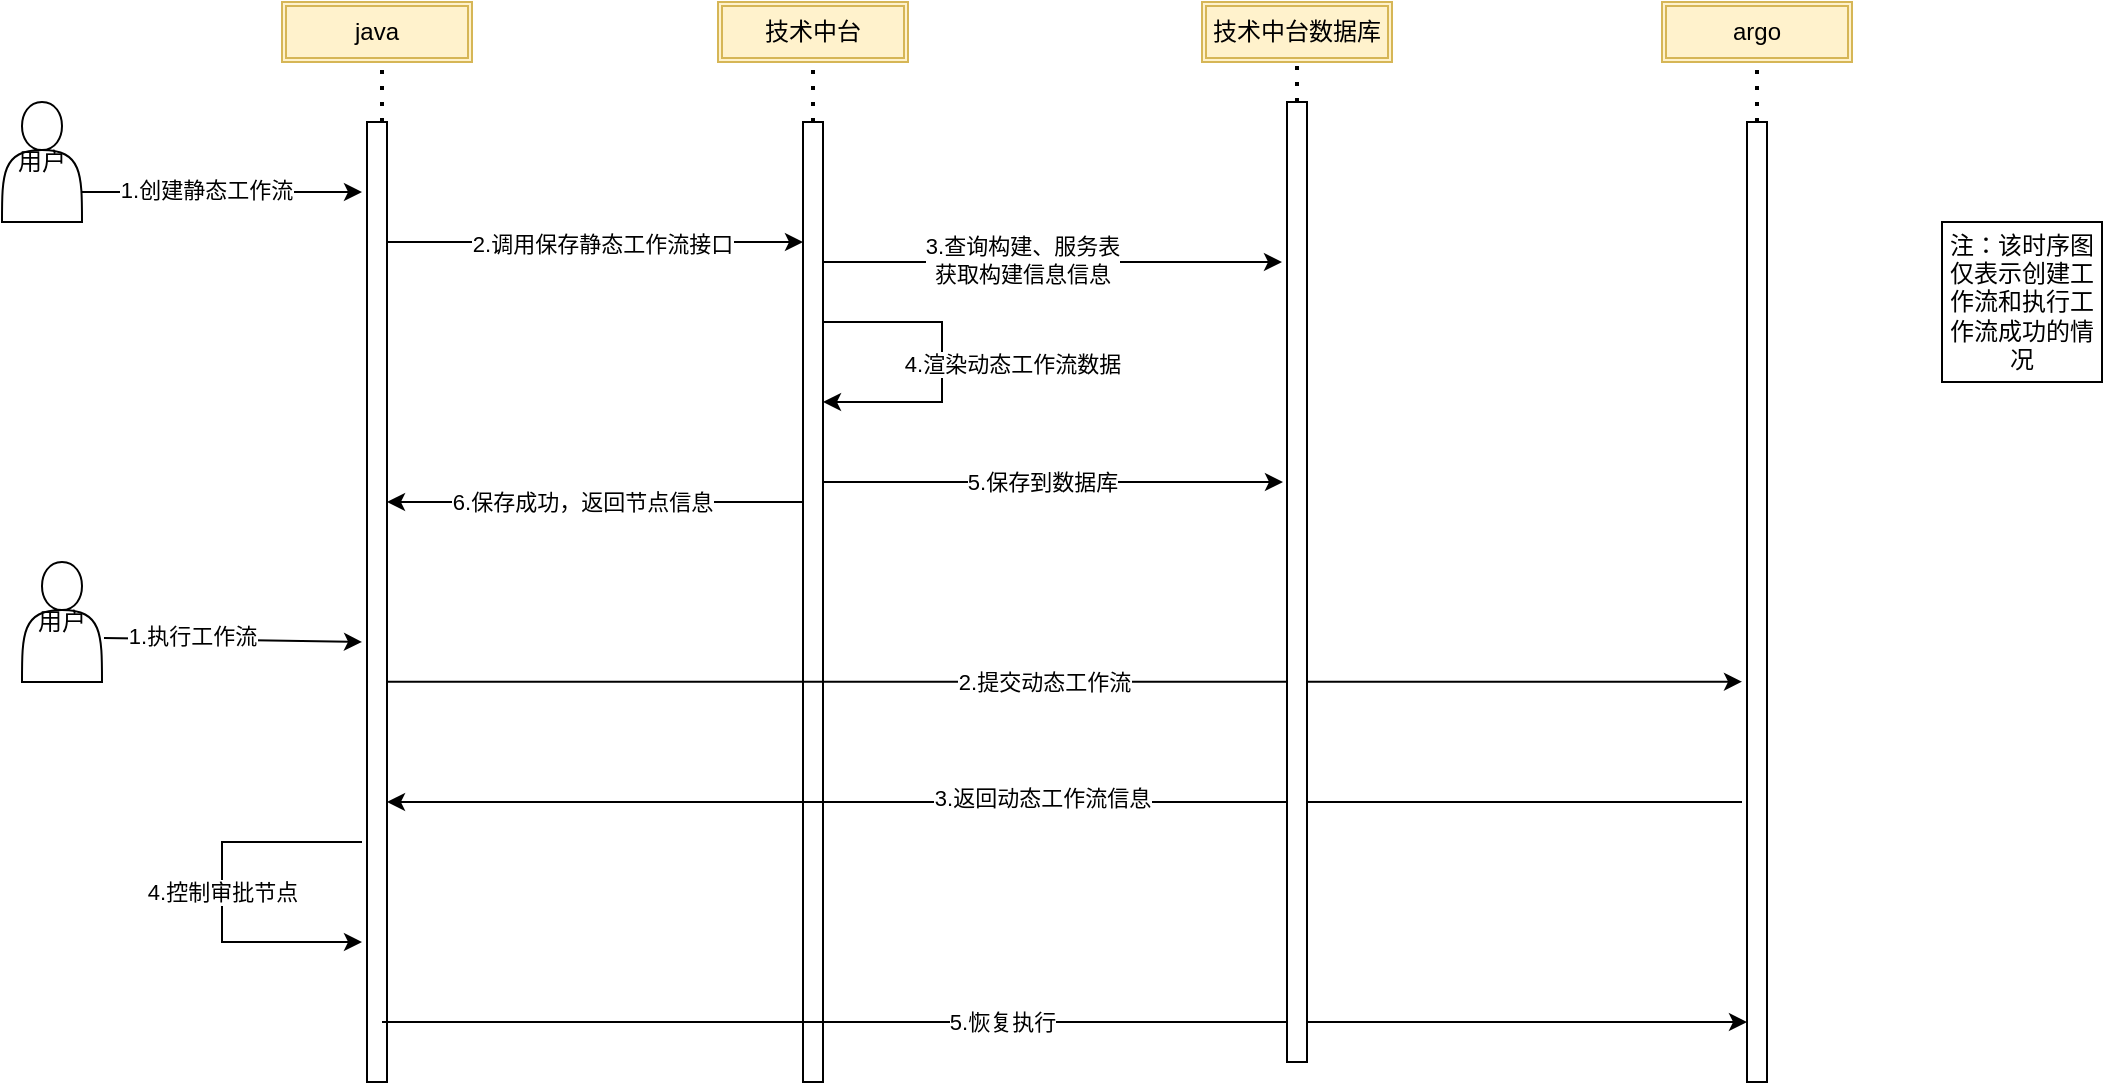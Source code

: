 <mxfile version="21.2.9" type="github">
  <diagram name="Page-1" id="om6kfkXCuX2hDVb3iTbD">
    <mxGraphModel dx="1259" dy="685" grid="1" gridSize="10" guides="1" tooltips="1" connect="1" arrows="1" fold="1" page="1" pageScale="1" pageWidth="1169" pageHeight="1654" math="0" shadow="0">
      <root>
        <mxCell id="0" />
        <mxCell id="1" parent="0" />
        <mxCell id="eexkDwBA2EC4KnZvLFfI-3" value="" style="html=1;points=[];perimeter=orthogonalPerimeter;outlineConnect=0;targetShapes=umlLifeline;portConstraint=eastwest;newEdgeStyle={&quot;edgeStyle&quot;:&quot;elbowEdgeStyle&quot;,&quot;elbow&quot;:&quot;vertical&quot;,&quot;curved&quot;:0,&quot;rounded&quot;:0};" parent="1" vertex="1">
          <mxGeometry x="480.5" y="160" width="10" height="480" as="geometry" />
        </mxCell>
        <mxCell id="eexkDwBA2EC4KnZvLFfI-4" value="" style="html=1;points=[];perimeter=orthogonalPerimeter;outlineConnect=0;targetShapes=umlLifeline;portConstraint=eastwest;newEdgeStyle={&quot;edgeStyle&quot;:&quot;elbowEdgeStyle&quot;,&quot;elbow&quot;:&quot;vertical&quot;,&quot;curved&quot;:0,&quot;rounded&quot;:0};" parent="1" vertex="1">
          <mxGeometry x="952.5" y="160" width="10" height="480" as="geometry" />
        </mxCell>
        <mxCell id="eexkDwBA2EC4KnZvLFfI-8" value="用户" style="shape=actor;whiteSpace=wrap;html=1;" parent="1" vertex="1">
          <mxGeometry x="80" y="150" width="40" height="60" as="geometry" />
        </mxCell>
        <mxCell id="eexkDwBA2EC4KnZvLFfI-10" value="技术中台" style="shape=ext;double=1;rounded=0;whiteSpace=wrap;html=1;fillColor=#fff2cc;strokeColor=#d6b656;" parent="1" vertex="1">
          <mxGeometry x="438" y="100" width="95" height="30" as="geometry" />
        </mxCell>
        <mxCell id="eexkDwBA2EC4KnZvLFfI-11" value="argo" style="shape=ext;double=1;rounded=0;whiteSpace=wrap;html=1;fillColor=#fff2cc;strokeColor=#d6b656;" parent="1" vertex="1">
          <mxGeometry x="910" y="100" width="95" height="30" as="geometry" />
        </mxCell>
        <mxCell id="eexkDwBA2EC4KnZvLFfI-12" value="" style="html=1;points=[];perimeter=orthogonalPerimeter;outlineConnect=0;targetShapes=umlLifeline;portConstraint=eastwest;newEdgeStyle={&quot;edgeStyle&quot;:&quot;elbowEdgeStyle&quot;,&quot;elbow&quot;:&quot;vertical&quot;,&quot;curved&quot;:0,&quot;rounded&quot;:0};" parent="1" vertex="1">
          <mxGeometry x="262.5" y="160" width="10" height="480" as="geometry" />
        </mxCell>
        <mxCell id="eexkDwBA2EC4KnZvLFfI-13" value="java" style="shape=ext;double=1;rounded=0;whiteSpace=wrap;html=1;fillColor=#fff2cc;strokeColor=#d6b656;" parent="1" vertex="1">
          <mxGeometry x="220" y="100" width="95" height="30" as="geometry" />
        </mxCell>
        <mxCell id="eexkDwBA2EC4KnZvLFfI-15" value="" style="endArrow=none;dashed=1;html=1;dashPattern=1 3;strokeWidth=2;rounded=0;entryX=0.5;entryY=1;entryDx=0;entryDy=0;" parent="1" source="eexkDwBA2EC4KnZvLFfI-3" target="eexkDwBA2EC4KnZvLFfI-10" edge="1">
          <mxGeometry width="50" height="50" relative="1" as="geometry">
            <mxPoint x="298" y="170" as="sourcePoint" />
            <mxPoint x="298" y="140" as="targetPoint" />
          </mxGeometry>
        </mxCell>
        <mxCell id="eexkDwBA2EC4KnZvLFfI-16" value="" style="endArrow=none;dashed=1;html=1;dashPattern=1 3;strokeWidth=2;rounded=0;entryX=0.5;entryY=1;entryDx=0;entryDy=0;" parent="1" source="eexkDwBA2EC4KnZvLFfI-4" target="eexkDwBA2EC4KnZvLFfI-11" edge="1">
          <mxGeometry width="50" height="50" relative="1" as="geometry">
            <mxPoint x="708" y="170" as="sourcePoint" />
            <mxPoint x="708" y="140" as="targetPoint" />
          </mxGeometry>
        </mxCell>
        <mxCell id="eexkDwBA2EC4KnZvLFfI-19" value="" style="endArrow=classic;html=1;rounded=0;exitX=1;exitY=0.75;exitDx=0;exitDy=0;" parent="1" source="eexkDwBA2EC4KnZvLFfI-8" edge="1">
          <mxGeometry width="50" height="50" relative="1" as="geometry">
            <mxPoint x="130" y="200" as="sourcePoint" />
            <mxPoint x="260" y="195" as="targetPoint" />
          </mxGeometry>
        </mxCell>
        <mxCell id="eexkDwBA2EC4KnZvLFfI-20" value="1.创建静态工作流" style="edgeLabel;html=1;align=center;verticalAlign=middle;resizable=0;points=[];" parent="eexkDwBA2EC4KnZvLFfI-19" vertex="1" connectable="0">
          <mxGeometry x="-0.114" y="1" relative="1" as="geometry">
            <mxPoint as="offset" />
          </mxGeometry>
        </mxCell>
        <mxCell id="eexkDwBA2EC4KnZvLFfI-22" value="" style="endArrow=classic;html=1;rounded=0;" parent="1" source="eexkDwBA2EC4KnZvLFfI-12" target="eexkDwBA2EC4KnZvLFfI-3" edge="1">
          <mxGeometry width="50" height="50" relative="1" as="geometry">
            <mxPoint x="280" y="200" as="sourcePoint" />
            <mxPoint x="320" y="150" as="targetPoint" />
            <Array as="points">
              <mxPoint x="410" y="220" />
            </Array>
          </mxGeometry>
        </mxCell>
        <mxCell id="eexkDwBA2EC4KnZvLFfI-23" value="2.调用保存静态工作流接口" style="edgeLabel;html=1;align=center;verticalAlign=middle;resizable=0;points=[];" parent="eexkDwBA2EC4KnZvLFfI-22" vertex="1" connectable="0">
          <mxGeometry x="0.034" y="-1" relative="1" as="geometry">
            <mxPoint as="offset" />
          </mxGeometry>
        </mxCell>
        <mxCell id="eexkDwBA2EC4KnZvLFfI-27" value="" style="endArrow=classic;html=1;rounded=0;" parent="1" source="eexkDwBA2EC4KnZvLFfI-3" edge="1" target="eexkDwBA2EC4KnZvLFfI-3">
          <mxGeometry width="50" height="50" relative="1" as="geometry">
            <mxPoint x="500" y="260" as="sourcePoint" />
            <mxPoint x="500" y="300" as="targetPoint" />
            <Array as="points">
              <mxPoint x="550" y="260" />
              <mxPoint x="550" y="300" />
            </Array>
          </mxGeometry>
        </mxCell>
        <mxCell id="eexkDwBA2EC4KnZvLFfI-28" value="4.渲染动态工作流数据" style="edgeLabel;html=1;align=center;verticalAlign=middle;resizable=0;points=[];" parent="eexkDwBA2EC4KnZvLFfI-27" vertex="1" connectable="0">
          <mxGeometry x="-0.066" y="1" relative="1" as="geometry">
            <mxPoint x="34" y="6" as="offset" />
          </mxGeometry>
        </mxCell>
        <mxCell id="eexkDwBA2EC4KnZvLFfI-30" value="" style="endArrow=classic;html=1;rounded=0;" parent="1" edge="1">
          <mxGeometry width="50" height="50" relative="1" as="geometry">
            <mxPoint x="480" y="350" as="sourcePoint" />
            <mxPoint x="272.5" y="350" as="targetPoint" />
          </mxGeometry>
        </mxCell>
        <mxCell id="eexkDwBA2EC4KnZvLFfI-31" value="6.保存成功，返回节点信息" style="edgeLabel;html=1;align=center;verticalAlign=middle;resizable=0;points=[];" parent="eexkDwBA2EC4KnZvLFfI-30" vertex="1" connectable="0">
          <mxGeometry x="0.176" y="-1" relative="1" as="geometry">
            <mxPoint x="12" y="1" as="offset" />
          </mxGeometry>
        </mxCell>
        <mxCell id="eexkDwBA2EC4KnZvLFfI-32" value="" style="endArrow=classic;html=1;rounded=0;exitX=1.025;exitY=0.633;exitDx=0;exitDy=0;exitPerimeter=0;" parent="1" source="eexkDwBA2EC4KnZvLFfI-33" edge="1">
          <mxGeometry width="50" height="50" relative="1" as="geometry">
            <mxPoint x="140" y="420" as="sourcePoint" />
            <mxPoint x="260" y="420" as="targetPoint" />
          </mxGeometry>
        </mxCell>
        <mxCell id="eexkDwBA2EC4KnZvLFfI-34" value="1.执行工作流" style="edgeLabel;html=1;align=center;verticalAlign=middle;resizable=0;points=[];" parent="eexkDwBA2EC4KnZvLFfI-32" vertex="1" connectable="0">
          <mxGeometry x="-0.318" y="2" relative="1" as="geometry">
            <mxPoint as="offset" />
          </mxGeometry>
        </mxCell>
        <mxCell id="eexkDwBA2EC4KnZvLFfI-33" value="用户" style="shape=actor;whiteSpace=wrap;html=1;" parent="1" vertex="1">
          <mxGeometry x="90" y="380" width="40" height="60" as="geometry" />
        </mxCell>
        <mxCell id="eexkDwBA2EC4KnZvLFfI-35" value="" style="endArrow=classic;html=1;rounded=0;entryX=-0.25;entryY=0.583;entryDx=0;entryDy=0;entryPerimeter=0;" parent="1" source="eexkDwBA2EC4KnZvLFfI-12" edge="1" target="eexkDwBA2EC4KnZvLFfI-4">
          <mxGeometry width="50" height="50" relative="1" as="geometry">
            <mxPoint x="512.5" y="440" as="sourcePoint" />
            <mxPoint x="770" y="440" as="targetPoint" />
          </mxGeometry>
        </mxCell>
        <mxCell id="eexkDwBA2EC4KnZvLFfI-36" value="2.提交动态工作流" style="edgeLabel;html=1;align=center;verticalAlign=middle;resizable=0;points=[];" parent="eexkDwBA2EC4KnZvLFfI-35" vertex="1" connectable="0">
          <mxGeometry x="-0.276" y="1" relative="1" as="geometry">
            <mxPoint x="83" y="1" as="offset" />
          </mxGeometry>
        </mxCell>
        <mxCell id="eexkDwBA2EC4KnZvLFfI-38" value="" style="endArrow=classic;html=1;rounded=0;" parent="1" target="eexkDwBA2EC4KnZvLFfI-12" edge="1">
          <mxGeometry width="50" height="50" relative="1" as="geometry">
            <mxPoint x="770" y="500" as="sourcePoint" />
            <mxPoint x="770" y="450" as="targetPoint" />
            <Array as="points">
              <mxPoint x="950" y="500" />
            </Array>
          </mxGeometry>
        </mxCell>
        <mxCell id="eexkDwBA2EC4KnZvLFfI-39" value="3.返回动态工作流信息" style="edgeLabel;html=1;align=center;verticalAlign=middle;resizable=0;points=[];" parent="eexkDwBA2EC4KnZvLFfI-38" vertex="1" connectable="0">
          <mxGeometry x="0.116" y="-2" relative="1" as="geometry">
            <mxPoint x="-52" as="offset" />
          </mxGeometry>
        </mxCell>
        <mxCell id="eexkDwBA2EC4KnZvLFfI-41" value="4.控制审批节点" style="endArrow=classic;html=1;rounded=0;" parent="1" edge="1">
          <mxGeometry width="50" height="50" relative="1" as="geometry">
            <mxPoint x="260" y="520" as="sourcePoint" />
            <mxPoint x="260" y="570" as="targetPoint" />
            <Array as="points">
              <mxPoint x="190" y="520" />
              <mxPoint x="190" y="570" />
            </Array>
          </mxGeometry>
        </mxCell>
        <mxCell id="eexkDwBA2EC4KnZvLFfI-42" value="" style="endArrow=classic;html=1;rounded=0;" parent="1" edge="1" target="eexkDwBA2EC4KnZvLFfI-4">
          <mxGeometry width="50" height="50" relative="1" as="geometry">
            <mxPoint x="270" y="610" as="sourcePoint" />
            <mxPoint x="770" y="610" as="targetPoint" />
          </mxGeometry>
        </mxCell>
        <mxCell id="eexkDwBA2EC4KnZvLFfI-43" value="5.恢复执行" style="edgeLabel;html=1;align=center;verticalAlign=middle;resizable=0;points=[];" parent="eexkDwBA2EC4KnZvLFfI-42" vertex="1" connectable="0">
          <mxGeometry x="-0.129" relative="1" as="geometry">
            <mxPoint x="13" as="offset" />
          </mxGeometry>
        </mxCell>
        <mxCell id="2pdmpfuJMXASrN3ecBPk-1" value="" style="endArrow=none;dashed=1;html=1;dashPattern=1 3;strokeWidth=2;rounded=0;" parent="1" source="eexkDwBA2EC4KnZvLFfI-12" edge="1">
          <mxGeometry width="50" height="50" relative="1" as="geometry">
            <mxPoint x="220" y="180" as="sourcePoint" />
            <mxPoint x="270" y="130" as="targetPoint" />
          </mxGeometry>
        </mxCell>
        <mxCell id="77jAs8KEpDss36G1PGta-37" value="" style="html=1;points=[];perimeter=orthogonalPerimeter;outlineConnect=0;targetShapes=umlLifeline;portConstraint=eastwest;newEdgeStyle={&quot;edgeStyle&quot;:&quot;elbowEdgeStyle&quot;,&quot;elbow&quot;:&quot;vertical&quot;,&quot;curved&quot;:0,&quot;rounded&quot;:0};" vertex="1" parent="1">
          <mxGeometry x="722.5" y="150" width="10" height="480" as="geometry" />
        </mxCell>
        <mxCell id="77jAs8KEpDss36G1PGta-38" value="技术中台数据库" style="shape=ext;double=1;rounded=0;whiteSpace=wrap;html=1;fillColor=#fff2cc;strokeColor=#d6b656;" vertex="1" parent="1">
          <mxGeometry x="680" y="100" width="95" height="30" as="geometry" />
        </mxCell>
        <mxCell id="77jAs8KEpDss36G1PGta-39" value="" style="endArrow=none;dashed=1;html=1;dashPattern=1 3;strokeWidth=2;rounded=0;entryX=0.5;entryY=1;entryDx=0;entryDy=0;" edge="1" parent="1" source="77jAs8KEpDss36G1PGta-37" target="77jAs8KEpDss36G1PGta-38">
          <mxGeometry width="50" height="50" relative="1" as="geometry">
            <mxPoint x="478" y="160" as="sourcePoint" />
            <mxPoint x="478" y="130" as="targetPoint" />
          </mxGeometry>
        </mxCell>
        <mxCell id="77jAs8KEpDss36G1PGta-40" value="" style="endArrow=classic;html=1;rounded=0;" edge="1" parent="1">
          <mxGeometry width="50" height="50" relative="1" as="geometry">
            <mxPoint x="490.5" y="340" as="sourcePoint" />
            <mxPoint x="720.5" y="340" as="targetPoint" />
          </mxGeometry>
        </mxCell>
        <mxCell id="77jAs8KEpDss36G1PGta-41" value="5.保存到数据库" style="edgeLabel;html=1;align=center;verticalAlign=middle;resizable=0;points=[];" vertex="1" connectable="0" parent="77jAs8KEpDss36G1PGta-40">
          <mxGeometry x="-0.02" y="-2" relative="1" as="geometry">
            <mxPoint x="-3" y="-2" as="offset" />
          </mxGeometry>
        </mxCell>
        <mxCell id="77jAs8KEpDss36G1PGta-42" value="注：该时序图仅表示创建工作流和执行工作流成功的情况" style="whiteSpace=wrap;html=1;aspect=fixed;" vertex="1" parent="1">
          <mxGeometry x="1050" y="210" width="80" height="80" as="geometry" />
        </mxCell>
        <mxCell id="77jAs8KEpDss36G1PGta-43" value="" style="endArrow=classic;html=1;rounded=0;" edge="1" parent="1" source="eexkDwBA2EC4KnZvLFfI-3">
          <mxGeometry width="50" height="50" relative="1" as="geometry">
            <mxPoint x="500" y="220" as="sourcePoint" />
            <mxPoint x="720" y="230" as="targetPoint" />
          </mxGeometry>
        </mxCell>
        <mxCell id="77jAs8KEpDss36G1PGta-44" value="3.查询构建、服务表&lt;br&gt;获取构建信息信息" style="edgeLabel;html=1;align=center;verticalAlign=middle;resizable=0;points=[];" vertex="1" connectable="0" parent="77jAs8KEpDss36G1PGta-43">
          <mxGeometry x="-0.136" y="1" relative="1" as="geometry">
            <mxPoint as="offset" />
          </mxGeometry>
        </mxCell>
      </root>
    </mxGraphModel>
  </diagram>
</mxfile>
